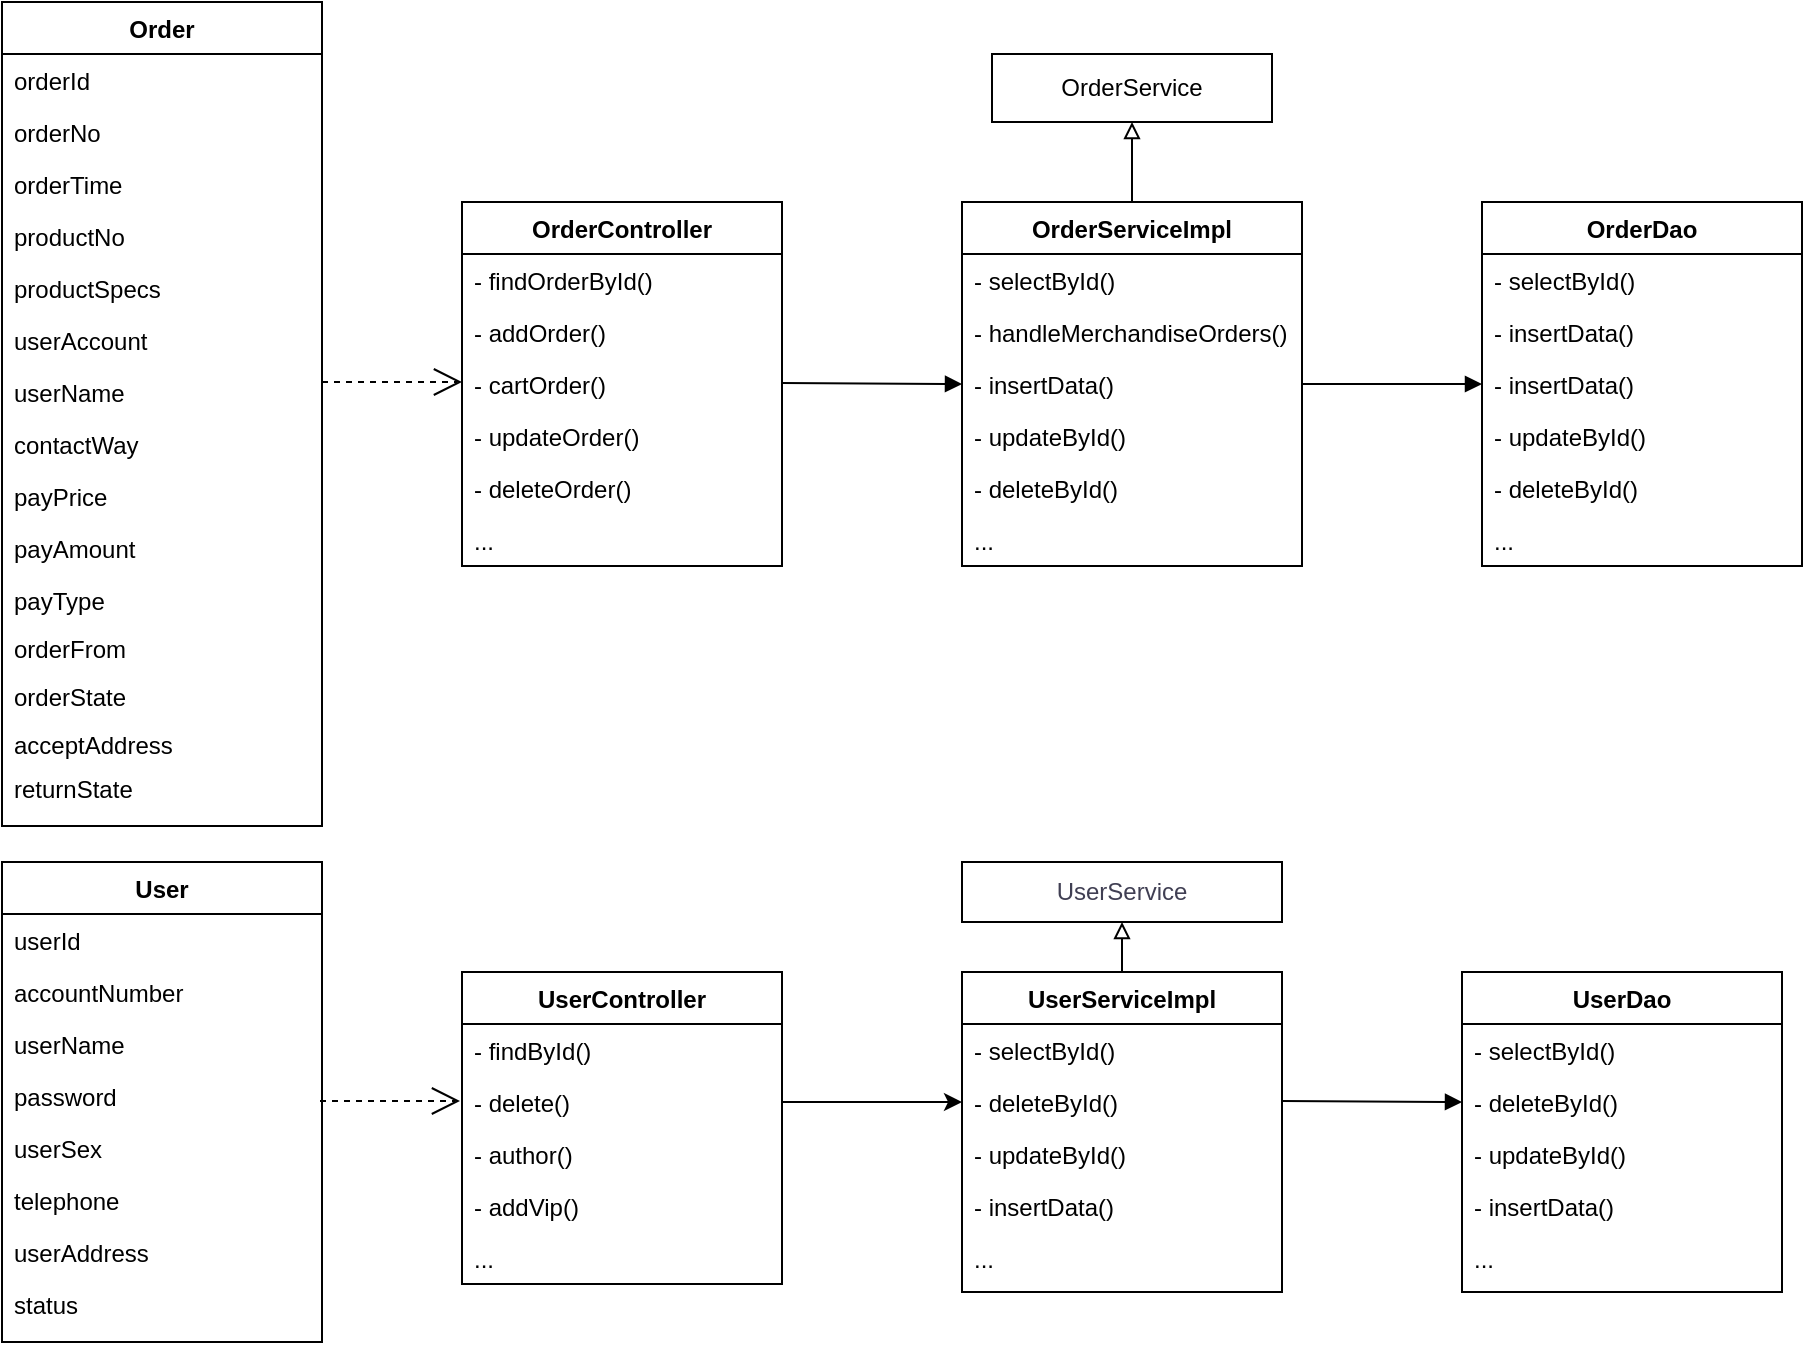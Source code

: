 <mxfile version="21.2.9" type="github">
  <diagram name="Page-1" id="KHka3jE2Y9y3afiLJQLX">
    <mxGraphModel dx="954" dy="615" grid="1" gridSize="10" guides="1" tooltips="1" connect="1" arrows="1" fold="1" page="1" pageScale="1" pageWidth="827" pageHeight="1169" math="0" shadow="0">
      <root>
        <mxCell id="0" />
        <mxCell id="1" parent="0" />
        <mxCell id="xEs9jO-MHW1hi5-NkXJM-1" value="Order" style="swimlane;fontStyle=1;align=center;verticalAlign=top;childLayout=stackLayout;horizontal=1;startSize=26;horizontalStack=0;resizeParent=1;resizeLast=0;collapsible=1;marginBottom=0;rounded=0;shadow=0;strokeWidth=1;" vertex="1" parent="1">
          <mxGeometry x="40" y="40" width="160" height="412" as="geometry">
            <mxRectangle x="230" y="140" width="160" height="26" as="alternateBounds" />
          </mxGeometry>
        </mxCell>
        <mxCell id="xEs9jO-MHW1hi5-NkXJM-2" value="orderId" style="text;align=left;verticalAlign=top;spacingLeft=4;spacingRight=4;overflow=hidden;rotatable=0;points=[[0,0.5],[1,0.5]];portConstraint=eastwest;" vertex="1" parent="xEs9jO-MHW1hi5-NkXJM-1">
          <mxGeometry y="26" width="160" height="26" as="geometry" />
        </mxCell>
        <mxCell id="xEs9jO-MHW1hi5-NkXJM-3" value="orderNo" style="text;align=left;verticalAlign=top;spacingLeft=4;spacingRight=4;overflow=hidden;rotatable=0;points=[[0,0.5],[1,0.5]];portConstraint=eastwest;rounded=0;shadow=0;html=0;" vertex="1" parent="xEs9jO-MHW1hi5-NkXJM-1">
          <mxGeometry y="52" width="160" height="26" as="geometry" />
        </mxCell>
        <mxCell id="xEs9jO-MHW1hi5-NkXJM-4" value="orderTime" style="text;align=left;verticalAlign=top;spacingLeft=4;spacingRight=4;overflow=hidden;rotatable=0;points=[[0,0.5],[1,0.5]];portConstraint=eastwest;rounded=0;shadow=0;html=0;" vertex="1" parent="xEs9jO-MHW1hi5-NkXJM-1">
          <mxGeometry y="78" width="160" height="26" as="geometry" />
        </mxCell>
        <mxCell id="xEs9jO-MHW1hi5-NkXJM-5" value="productNo" style="text;align=left;verticalAlign=top;spacingLeft=4;spacingRight=4;overflow=hidden;rotatable=0;points=[[0,0.5],[1,0.5]];portConstraint=eastwest;rounded=0;shadow=0;html=0;" vertex="1" parent="xEs9jO-MHW1hi5-NkXJM-1">
          <mxGeometry y="104" width="160" height="26" as="geometry" />
        </mxCell>
        <mxCell id="xEs9jO-MHW1hi5-NkXJM-6" value="productSpecs" style="text;align=left;verticalAlign=top;spacingLeft=4;spacingRight=4;overflow=hidden;rotatable=0;points=[[0,0.5],[1,0.5]];portConstraint=eastwest;rounded=0;shadow=0;html=0;" vertex="1" parent="xEs9jO-MHW1hi5-NkXJM-1">
          <mxGeometry y="130" width="160" height="26" as="geometry" />
        </mxCell>
        <mxCell id="xEs9jO-MHW1hi5-NkXJM-7" value="userAccount" style="text;align=left;verticalAlign=top;spacingLeft=4;spacingRight=4;overflow=hidden;rotatable=0;points=[[0,0.5],[1,0.5]];portConstraint=eastwest;rounded=0;shadow=0;html=0;" vertex="1" parent="xEs9jO-MHW1hi5-NkXJM-1">
          <mxGeometry y="156" width="160" height="26" as="geometry" />
        </mxCell>
        <mxCell id="xEs9jO-MHW1hi5-NkXJM-8" value="userName" style="text;align=left;verticalAlign=top;spacingLeft=4;spacingRight=4;overflow=hidden;rotatable=0;points=[[0,0.5],[1,0.5]];portConstraint=eastwest;rounded=0;shadow=0;html=0;" vertex="1" parent="xEs9jO-MHW1hi5-NkXJM-1">
          <mxGeometry y="182" width="160" height="26" as="geometry" />
        </mxCell>
        <mxCell id="xEs9jO-MHW1hi5-NkXJM-9" value="contactWay" style="text;align=left;verticalAlign=top;spacingLeft=4;spacingRight=4;overflow=hidden;rotatable=0;points=[[0,0.5],[1,0.5]];portConstraint=eastwest;rounded=0;shadow=0;html=0;" vertex="1" parent="xEs9jO-MHW1hi5-NkXJM-1">
          <mxGeometry y="208" width="160" height="26" as="geometry" />
        </mxCell>
        <mxCell id="xEs9jO-MHW1hi5-NkXJM-10" value="payPrice" style="text;align=left;verticalAlign=top;spacingLeft=4;spacingRight=4;overflow=hidden;rotatable=0;points=[[0,0.5],[1,0.5]];portConstraint=eastwest;rounded=0;shadow=0;html=0;" vertex="1" parent="xEs9jO-MHW1hi5-NkXJM-1">
          <mxGeometry y="234" width="160" height="26" as="geometry" />
        </mxCell>
        <mxCell id="xEs9jO-MHW1hi5-NkXJM-11" value="payAmount" style="text;align=left;verticalAlign=top;spacingLeft=4;spacingRight=4;overflow=hidden;rotatable=0;points=[[0,0.5],[1,0.5]];portConstraint=eastwest;rounded=0;shadow=0;html=0;" vertex="1" parent="xEs9jO-MHW1hi5-NkXJM-1">
          <mxGeometry y="260" width="160" height="26" as="geometry" />
        </mxCell>
        <mxCell id="xEs9jO-MHW1hi5-NkXJM-12" value="payType" style="text;align=left;verticalAlign=top;spacingLeft=4;spacingRight=4;overflow=hidden;rotatable=0;points=[[0,0.5],[1,0.5]];portConstraint=eastwest;rounded=0;shadow=0;html=0;" vertex="1" parent="xEs9jO-MHW1hi5-NkXJM-1">
          <mxGeometry y="286" width="160" height="24" as="geometry" />
        </mxCell>
        <mxCell id="xEs9jO-MHW1hi5-NkXJM-13" value="orderFrom" style="text;align=left;verticalAlign=top;spacingLeft=4;spacingRight=4;overflow=hidden;rotatable=0;points=[[0,0.5],[1,0.5]];portConstraint=eastwest;rounded=0;shadow=0;html=0;" vertex="1" parent="xEs9jO-MHW1hi5-NkXJM-1">
          <mxGeometry y="310" width="160" height="24" as="geometry" />
        </mxCell>
        <mxCell id="xEs9jO-MHW1hi5-NkXJM-14" value="orderState" style="text;align=left;verticalAlign=top;spacingLeft=4;spacingRight=4;overflow=hidden;rotatable=0;points=[[0,0.5],[1,0.5]];portConstraint=eastwest;rounded=0;shadow=0;html=0;" vertex="1" parent="xEs9jO-MHW1hi5-NkXJM-1">
          <mxGeometry y="334" width="160" height="24" as="geometry" />
        </mxCell>
        <mxCell id="xEs9jO-MHW1hi5-NkXJM-15" value="acceptAddress" style="text;align=left;verticalAlign=top;spacingLeft=4;spacingRight=4;overflow=hidden;rotatable=0;points=[[0,0.5],[1,0.5]];portConstraint=eastwest;rounded=0;shadow=0;html=0;" vertex="1" parent="xEs9jO-MHW1hi5-NkXJM-1">
          <mxGeometry y="358" width="160" height="22" as="geometry" />
        </mxCell>
        <mxCell id="xEs9jO-MHW1hi5-NkXJM-106" value="returnState" style="text;align=left;verticalAlign=top;spacingLeft=4;spacingRight=4;overflow=hidden;rotatable=0;points=[[0,0.5],[1,0.5]];portConstraint=eastwest;rounded=0;shadow=0;html=0;" vertex="1" parent="xEs9jO-MHW1hi5-NkXJM-1">
          <mxGeometry y="380" width="160" height="32" as="geometry" />
        </mxCell>
        <mxCell id="xEs9jO-MHW1hi5-NkXJM-16" value="OrderController" style="swimlane;fontStyle=1;align=center;verticalAlign=top;childLayout=stackLayout;horizontal=1;startSize=26;horizontalStack=0;resizeParent=1;resizeLast=0;collapsible=1;marginBottom=0;rounded=0;shadow=0;strokeWidth=1;" vertex="1" parent="1">
          <mxGeometry x="270" y="140" width="160" height="182" as="geometry">
            <mxRectangle x="550" y="140" width="160" height="26" as="alternateBounds" />
          </mxGeometry>
        </mxCell>
        <mxCell id="xEs9jO-MHW1hi5-NkXJM-17" value="- findOrderById()" style="text;align=left;verticalAlign=top;spacingLeft=4;spacingRight=4;overflow=hidden;rotatable=0;points=[[0,0.5],[1,0.5]];portConstraint=eastwest;" vertex="1" parent="xEs9jO-MHW1hi5-NkXJM-16">
          <mxGeometry y="26" width="160" height="26" as="geometry" />
        </mxCell>
        <mxCell id="xEs9jO-MHW1hi5-NkXJM-18" value="- addOrder()" style="text;align=left;verticalAlign=top;spacingLeft=4;spacingRight=4;overflow=hidden;rotatable=0;points=[[0,0.5],[1,0.5]];portConstraint=eastwest;rounded=0;shadow=0;html=0;" vertex="1" parent="xEs9jO-MHW1hi5-NkXJM-16">
          <mxGeometry y="52" width="160" height="26" as="geometry" />
        </mxCell>
        <mxCell id="xEs9jO-MHW1hi5-NkXJM-19" value="- cartOrder()" style="text;align=left;verticalAlign=top;spacingLeft=4;spacingRight=4;overflow=hidden;rotatable=0;points=[[0,0.5],[1,0.5]];portConstraint=eastwest;rounded=0;shadow=0;html=0;" vertex="1" parent="xEs9jO-MHW1hi5-NkXJM-16">
          <mxGeometry y="78" width="160" height="26" as="geometry" />
        </mxCell>
        <mxCell id="xEs9jO-MHW1hi5-NkXJM-20" value="- updateOrder()" style="text;align=left;verticalAlign=top;spacingLeft=4;spacingRight=4;overflow=hidden;rotatable=0;points=[[0,0.5],[1,0.5]];portConstraint=eastwest;rounded=0;shadow=0;html=0;" vertex="1" parent="xEs9jO-MHW1hi5-NkXJM-16">
          <mxGeometry y="104" width="160" height="26" as="geometry" />
        </mxCell>
        <mxCell id="xEs9jO-MHW1hi5-NkXJM-21" value="- deleteOrder()" style="text;align=left;verticalAlign=top;spacingLeft=4;spacingRight=4;overflow=hidden;rotatable=0;points=[[0,0.5],[1,0.5]];portConstraint=eastwest;rounded=0;shadow=0;html=0;" vertex="1" parent="xEs9jO-MHW1hi5-NkXJM-16">
          <mxGeometry y="130" width="160" height="26" as="geometry" />
        </mxCell>
        <mxCell id="xEs9jO-MHW1hi5-NkXJM-22" value="..." style="text;align=left;verticalAlign=top;spacingLeft=4;spacingRight=4;overflow=hidden;rotatable=0;points=[[0,0.5],[1,0.5]];portConstraint=eastwest;rounded=0;shadow=0;html=0;" vertex="1" parent="xEs9jO-MHW1hi5-NkXJM-16">
          <mxGeometry y="156" width="160" height="26" as="geometry" />
        </mxCell>
        <mxCell id="xEs9jO-MHW1hi5-NkXJM-23" style="edgeStyle=orthogonalEdgeStyle;rounded=0;orthogonalLoop=1;jettySize=auto;html=1;exitX=0.5;exitY=0;exitDx=0;exitDy=0;entryX=0.5;entryY=1;entryDx=0;entryDy=0;endArrow=block;endFill=0;" edge="1" parent="1" source="xEs9jO-MHW1hi5-NkXJM-24" target="xEs9jO-MHW1hi5-NkXJM-31">
          <mxGeometry relative="1" as="geometry" />
        </mxCell>
        <mxCell id="xEs9jO-MHW1hi5-NkXJM-24" value="OrderServiceImpl" style="swimlane;fontStyle=1;align=center;verticalAlign=top;childLayout=stackLayout;horizontal=1;startSize=26;horizontalStack=0;resizeParent=1;resizeLast=0;collapsible=1;marginBottom=0;rounded=0;shadow=0;strokeWidth=1;" vertex="1" parent="1">
          <mxGeometry x="520" y="140" width="170" height="182" as="geometry">
            <mxRectangle x="550" y="140" width="160" height="26" as="alternateBounds" />
          </mxGeometry>
        </mxCell>
        <mxCell id="xEs9jO-MHW1hi5-NkXJM-25" value="- selectById()" style="text;align=left;verticalAlign=top;spacingLeft=4;spacingRight=4;overflow=hidden;rotatable=0;points=[[0,0.5],[1,0.5]];portConstraint=eastwest;" vertex="1" parent="xEs9jO-MHW1hi5-NkXJM-24">
          <mxGeometry y="26" width="170" height="26" as="geometry" />
        </mxCell>
        <mxCell id="xEs9jO-MHW1hi5-NkXJM-26" value="- handleMerchandiseOrders()" style="text;align=left;verticalAlign=top;spacingLeft=4;spacingRight=4;overflow=hidden;rotatable=0;points=[[0,0.5],[1,0.5]];portConstraint=eastwest;rounded=0;shadow=0;html=0;" vertex="1" parent="xEs9jO-MHW1hi5-NkXJM-24">
          <mxGeometry y="52" width="170" height="26" as="geometry" />
        </mxCell>
        <mxCell id="xEs9jO-MHW1hi5-NkXJM-27" value="- insertData()" style="text;align=left;verticalAlign=top;spacingLeft=4;spacingRight=4;overflow=hidden;rotatable=0;points=[[0,0.5],[1,0.5]];portConstraint=eastwest;rounded=0;shadow=0;html=0;" vertex="1" parent="xEs9jO-MHW1hi5-NkXJM-24">
          <mxGeometry y="78" width="170" height="26" as="geometry" />
        </mxCell>
        <mxCell id="xEs9jO-MHW1hi5-NkXJM-28" value="- updateById()" style="text;align=left;verticalAlign=top;spacingLeft=4;spacingRight=4;overflow=hidden;rotatable=0;points=[[0,0.5],[1,0.5]];portConstraint=eastwest;rounded=0;shadow=0;html=0;" vertex="1" parent="xEs9jO-MHW1hi5-NkXJM-24">
          <mxGeometry y="104" width="170" height="26" as="geometry" />
        </mxCell>
        <mxCell id="xEs9jO-MHW1hi5-NkXJM-29" value="- deleteById()" style="text;align=left;verticalAlign=top;spacingLeft=4;spacingRight=4;overflow=hidden;rotatable=0;points=[[0,0.5],[1,0.5]];portConstraint=eastwest;rounded=0;shadow=0;html=0;" vertex="1" parent="xEs9jO-MHW1hi5-NkXJM-24">
          <mxGeometry y="130" width="170" height="26" as="geometry" />
        </mxCell>
        <mxCell id="xEs9jO-MHW1hi5-NkXJM-30" value="..." style="text;align=left;verticalAlign=top;spacingLeft=4;spacingRight=4;overflow=hidden;rotatable=0;points=[[0,0.5],[1,0.5]];portConstraint=eastwest;rounded=0;shadow=0;html=0;" vertex="1" parent="xEs9jO-MHW1hi5-NkXJM-24">
          <mxGeometry y="156" width="170" height="26" as="geometry" />
        </mxCell>
        <mxCell id="xEs9jO-MHW1hi5-NkXJM-31" value="OrderService" style="rounded=0;whiteSpace=wrap;html=1;" vertex="1" parent="1">
          <mxGeometry x="535" y="66" width="140" height="34" as="geometry" />
        </mxCell>
        <mxCell id="xEs9jO-MHW1hi5-NkXJM-32" value="OrderDao" style="swimlane;fontStyle=1;align=center;verticalAlign=top;childLayout=stackLayout;horizontal=1;startSize=26;horizontalStack=0;resizeParent=1;resizeLast=0;collapsible=1;marginBottom=0;rounded=0;shadow=0;strokeWidth=1;" vertex="1" parent="1">
          <mxGeometry x="780" y="140" width="160" height="182" as="geometry">
            <mxRectangle x="550" y="140" width="160" height="26" as="alternateBounds" />
          </mxGeometry>
        </mxCell>
        <mxCell id="xEs9jO-MHW1hi5-NkXJM-33" value="- selectById()" style="text;align=left;verticalAlign=top;spacingLeft=4;spacingRight=4;overflow=hidden;rotatable=0;points=[[0,0.5],[1,0.5]];portConstraint=eastwest;" vertex="1" parent="xEs9jO-MHW1hi5-NkXJM-32">
          <mxGeometry y="26" width="160" height="26" as="geometry" />
        </mxCell>
        <mxCell id="xEs9jO-MHW1hi5-NkXJM-34" value="- insertData()" style="text;align=left;verticalAlign=top;spacingLeft=4;spacingRight=4;overflow=hidden;rotatable=0;points=[[0,0.5],[1,0.5]];portConstraint=eastwest;rounded=0;shadow=0;html=0;" vertex="1" parent="xEs9jO-MHW1hi5-NkXJM-32">
          <mxGeometry y="52" width="160" height="26" as="geometry" />
        </mxCell>
        <mxCell id="xEs9jO-MHW1hi5-NkXJM-35" value="- insertData()" style="text;align=left;verticalAlign=top;spacingLeft=4;spacingRight=4;overflow=hidden;rotatable=0;points=[[0,0.5],[1,0.5]];portConstraint=eastwest;rounded=0;shadow=0;html=0;" vertex="1" parent="xEs9jO-MHW1hi5-NkXJM-32">
          <mxGeometry y="78" width="160" height="26" as="geometry" />
        </mxCell>
        <mxCell id="xEs9jO-MHW1hi5-NkXJM-36" value="- updateById()" style="text;align=left;verticalAlign=top;spacingLeft=4;spacingRight=4;overflow=hidden;rotatable=0;points=[[0,0.5],[1,0.5]];portConstraint=eastwest;rounded=0;shadow=0;html=0;" vertex="1" parent="xEs9jO-MHW1hi5-NkXJM-32">
          <mxGeometry y="104" width="160" height="26" as="geometry" />
        </mxCell>
        <mxCell id="xEs9jO-MHW1hi5-NkXJM-37" value="- deleteById()" style="text;align=left;verticalAlign=top;spacingLeft=4;spacingRight=4;overflow=hidden;rotatable=0;points=[[0,0.5],[1,0.5]];portConstraint=eastwest;rounded=0;shadow=0;html=0;" vertex="1" parent="xEs9jO-MHW1hi5-NkXJM-32">
          <mxGeometry y="130" width="160" height="26" as="geometry" />
        </mxCell>
        <mxCell id="xEs9jO-MHW1hi5-NkXJM-38" value="..." style="text;align=left;verticalAlign=top;spacingLeft=4;spacingRight=4;overflow=hidden;rotatable=0;points=[[0,0.5],[1,0.5]];portConstraint=eastwest;rounded=0;shadow=0;html=0;" vertex="1" parent="xEs9jO-MHW1hi5-NkXJM-32">
          <mxGeometry y="156" width="160" height="26" as="geometry" />
        </mxCell>
        <mxCell id="xEs9jO-MHW1hi5-NkXJM-39" value="" style="endArrow=open;endSize=12;dashed=1;html=1;rounded=0;" edge="1" parent="1">
          <mxGeometry width="160" relative="1" as="geometry">
            <mxPoint x="200" y="230" as="sourcePoint" />
            <mxPoint x="270" y="230" as="targetPoint" />
            <mxPoint as="offset" />
          </mxGeometry>
        </mxCell>
        <mxCell id="xEs9jO-MHW1hi5-NkXJM-40" value="" style="html=1;verticalAlign=bottom;endArrow=block;edgeStyle=elbowEdgeStyle;elbow=vertical;curved=0;rounded=0;entryX=0;entryY=0.5;entryDx=0;entryDy=0;" edge="1" parent="1" target="xEs9jO-MHW1hi5-NkXJM-27">
          <mxGeometry x="-0.005" width="80" relative="1" as="geometry">
            <mxPoint x="430" y="230.5" as="sourcePoint" />
            <mxPoint x="510" y="230.5" as="targetPoint" />
            <mxPoint as="offset" />
          </mxGeometry>
        </mxCell>
        <mxCell id="xEs9jO-MHW1hi5-NkXJM-41" value="" style="html=1;verticalAlign=bottom;endArrow=block;edgeStyle=elbowEdgeStyle;elbow=vertical;curved=0;rounded=0;entryX=0;entryY=0.5;entryDx=0;entryDy=0;" edge="1" parent="1" target="xEs9jO-MHW1hi5-NkXJM-35">
          <mxGeometry x="-0.005" width="80" relative="1" as="geometry">
            <mxPoint x="690" y="231" as="sourcePoint" />
            <mxPoint x="774" y="230.5" as="targetPoint" />
            <mxPoint as="offset" />
            <Array as="points" />
          </mxGeometry>
        </mxCell>
        <mxCell id="xEs9jO-MHW1hi5-NkXJM-74" value="User" style="swimlane;fontStyle=1;align=center;verticalAlign=top;childLayout=stackLayout;horizontal=1;startSize=26;horizontalStack=0;resizeParent=1;resizeLast=0;collapsible=1;marginBottom=0;rounded=0;shadow=0;strokeWidth=1;" vertex="1" parent="1">
          <mxGeometry x="40" y="470" width="160" height="240" as="geometry">
            <mxRectangle x="230" y="140" width="160" height="26" as="alternateBounds" />
          </mxGeometry>
        </mxCell>
        <mxCell id="xEs9jO-MHW1hi5-NkXJM-75" value="userId" style="text;align=left;verticalAlign=top;spacingLeft=4;spacingRight=4;overflow=hidden;rotatable=0;points=[[0,0.5],[1,0.5]];portConstraint=eastwest;" vertex="1" parent="xEs9jO-MHW1hi5-NkXJM-74">
          <mxGeometry y="26" width="160" height="26" as="geometry" />
        </mxCell>
        <mxCell id="xEs9jO-MHW1hi5-NkXJM-76" value="accountNumber" style="text;align=left;verticalAlign=top;spacingLeft=4;spacingRight=4;overflow=hidden;rotatable=0;points=[[0,0.5],[1,0.5]];portConstraint=eastwest;rounded=0;shadow=0;html=0;" vertex="1" parent="xEs9jO-MHW1hi5-NkXJM-74">
          <mxGeometry y="52" width="160" height="26" as="geometry" />
        </mxCell>
        <mxCell id="xEs9jO-MHW1hi5-NkXJM-77" value="userName" style="text;align=left;verticalAlign=top;spacingLeft=4;spacingRight=4;overflow=hidden;rotatable=0;points=[[0,0.5],[1,0.5]];portConstraint=eastwest;rounded=0;shadow=0;html=0;" vertex="1" parent="xEs9jO-MHW1hi5-NkXJM-74">
          <mxGeometry y="78" width="160" height="26" as="geometry" />
        </mxCell>
        <mxCell id="xEs9jO-MHW1hi5-NkXJM-78" value="password" style="text;align=left;verticalAlign=top;spacingLeft=4;spacingRight=4;overflow=hidden;rotatable=0;points=[[0,0.5],[1,0.5]];portConstraint=eastwest;rounded=0;shadow=0;html=0;" vertex="1" parent="xEs9jO-MHW1hi5-NkXJM-74">
          <mxGeometry y="104" width="160" height="26" as="geometry" />
        </mxCell>
        <mxCell id="xEs9jO-MHW1hi5-NkXJM-79" value="userSex" style="text;align=left;verticalAlign=top;spacingLeft=4;spacingRight=4;overflow=hidden;rotatable=0;points=[[0,0.5],[1,0.5]];portConstraint=eastwest;rounded=0;shadow=0;html=0;" vertex="1" parent="xEs9jO-MHW1hi5-NkXJM-74">
          <mxGeometry y="130" width="160" height="26" as="geometry" />
        </mxCell>
        <mxCell id="xEs9jO-MHW1hi5-NkXJM-80" value="telephone" style="text;align=left;verticalAlign=top;spacingLeft=4;spacingRight=4;overflow=hidden;rotatable=0;points=[[0,0.5],[1,0.5]];portConstraint=eastwest;rounded=0;shadow=0;html=0;" vertex="1" parent="xEs9jO-MHW1hi5-NkXJM-74">
          <mxGeometry y="156" width="160" height="26" as="geometry" />
        </mxCell>
        <mxCell id="xEs9jO-MHW1hi5-NkXJM-81" value="userAddress" style="text;align=left;verticalAlign=top;spacingLeft=4;spacingRight=4;overflow=hidden;rotatable=0;points=[[0,0.5],[1,0.5]];portConstraint=eastwest;rounded=0;shadow=0;html=0;" vertex="1" parent="xEs9jO-MHW1hi5-NkXJM-74">
          <mxGeometry y="182" width="160" height="26" as="geometry" />
        </mxCell>
        <mxCell id="xEs9jO-MHW1hi5-NkXJM-82" value="status" style="text;align=left;verticalAlign=top;spacingLeft=4;spacingRight=4;overflow=hidden;rotatable=0;points=[[0,0.5],[1,0.5]];portConstraint=eastwest;rounded=0;shadow=0;html=0;" vertex="1" parent="xEs9jO-MHW1hi5-NkXJM-74">
          <mxGeometry y="208" width="160" height="26" as="geometry" />
        </mxCell>
        <mxCell id="xEs9jO-MHW1hi5-NkXJM-83" value="UserController" style="swimlane;fontStyle=1;align=center;verticalAlign=top;childLayout=stackLayout;horizontal=1;startSize=26;horizontalStack=0;resizeParent=1;resizeLast=0;collapsible=1;marginBottom=0;rounded=0;shadow=0;strokeWidth=1;" vertex="1" parent="1">
          <mxGeometry x="270" y="525" width="160" height="156" as="geometry">
            <mxRectangle x="550" y="140" width="160" height="26" as="alternateBounds" />
          </mxGeometry>
        </mxCell>
        <mxCell id="xEs9jO-MHW1hi5-NkXJM-84" value="- findById()" style="text;align=left;verticalAlign=top;spacingLeft=4;spacingRight=4;overflow=hidden;rotatable=0;points=[[0,0.5],[1,0.5]];portConstraint=eastwest;" vertex="1" parent="xEs9jO-MHW1hi5-NkXJM-83">
          <mxGeometry y="26" width="160" height="26" as="geometry" />
        </mxCell>
        <mxCell id="xEs9jO-MHW1hi5-NkXJM-85" value="- delete()" style="text;align=left;verticalAlign=top;spacingLeft=4;spacingRight=4;overflow=hidden;rotatable=0;points=[[0,0.5],[1,0.5]];portConstraint=eastwest;rounded=0;shadow=0;html=0;" vertex="1" parent="xEs9jO-MHW1hi5-NkXJM-83">
          <mxGeometry y="52" width="160" height="26" as="geometry" />
        </mxCell>
        <mxCell id="xEs9jO-MHW1hi5-NkXJM-86" value="- author()" style="text;align=left;verticalAlign=top;spacingLeft=4;spacingRight=4;overflow=hidden;rotatable=0;points=[[0,0.5],[1,0.5]];portConstraint=eastwest;rounded=0;shadow=0;html=0;" vertex="1" parent="xEs9jO-MHW1hi5-NkXJM-83">
          <mxGeometry y="78" width="160" height="26" as="geometry" />
        </mxCell>
        <mxCell id="xEs9jO-MHW1hi5-NkXJM-87" value="- addVip()" style="text;align=left;verticalAlign=top;spacingLeft=4;spacingRight=4;overflow=hidden;rotatable=0;points=[[0,0.5],[1,0.5]];portConstraint=eastwest;rounded=0;shadow=0;html=0;" vertex="1" parent="xEs9jO-MHW1hi5-NkXJM-83">
          <mxGeometry y="104" width="160" height="26" as="geometry" />
        </mxCell>
        <mxCell id="xEs9jO-MHW1hi5-NkXJM-88" value="..." style="text;align=left;verticalAlign=top;spacingLeft=4;spacingRight=4;overflow=hidden;rotatable=0;points=[[0,0.5],[1,0.5]];portConstraint=eastwest;rounded=0;shadow=0;html=0;" vertex="1" parent="xEs9jO-MHW1hi5-NkXJM-83">
          <mxGeometry y="130" width="160" height="26" as="geometry" />
        </mxCell>
        <mxCell id="xEs9jO-MHW1hi5-NkXJM-89" style="edgeStyle=orthogonalEdgeStyle;rounded=0;orthogonalLoop=1;jettySize=auto;html=1;exitX=0.5;exitY=0;exitDx=0;exitDy=0;entryX=0.5;entryY=1;entryDx=0;entryDy=0;endArrow=block;endFill=0;" edge="1" parent="1" source="xEs9jO-MHW1hi5-NkXJM-90" target="xEs9jO-MHW1hi5-NkXJM-96">
          <mxGeometry relative="1" as="geometry" />
        </mxCell>
        <mxCell id="xEs9jO-MHW1hi5-NkXJM-90" value="UserServiceImpl" style="swimlane;fontStyle=1;align=center;verticalAlign=top;childLayout=stackLayout;horizontal=1;startSize=26;horizontalStack=0;resizeParent=1;resizeLast=0;collapsible=1;marginBottom=0;rounded=0;shadow=0;strokeWidth=1;" vertex="1" parent="1">
          <mxGeometry x="520" y="525" width="160" height="160" as="geometry">
            <mxRectangle x="550" y="140" width="160" height="26" as="alternateBounds" />
          </mxGeometry>
        </mxCell>
        <mxCell id="xEs9jO-MHW1hi5-NkXJM-91" value="- selectById()" style="text;align=left;verticalAlign=top;spacingLeft=4;spacingRight=4;overflow=hidden;rotatable=0;points=[[0,0.5],[1,0.5]];portConstraint=eastwest;" vertex="1" parent="xEs9jO-MHW1hi5-NkXJM-90">
          <mxGeometry y="26" width="160" height="26" as="geometry" />
        </mxCell>
        <mxCell id="xEs9jO-MHW1hi5-NkXJM-92" value="- deleteById()" style="text;align=left;verticalAlign=top;spacingLeft=4;spacingRight=4;overflow=hidden;rotatable=0;points=[[0,0.5],[1,0.5]];portConstraint=eastwest;rounded=0;shadow=0;html=0;" vertex="1" parent="xEs9jO-MHW1hi5-NkXJM-90">
          <mxGeometry y="52" width="160" height="26" as="geometry" />
        </mxCell>
        <mxCell id="xEs9jO-MHW1hi5-NkXJM-93" value="- updateById()" style="text;align=left;verticalAlign=top;spacingLeft=4;spacingRight=4;overflow=hidden;rotatable=0;points=[[0,0.5],[1,0.5]];portConstraint=eastwest;rounded=0;shadow=0;html=0;" vertex="1" parent="xEs9jO-MHW1hi5-NkXJM-90">
          <mxGeometry y="78" width="160" height="26" as="geometry" />
        </mxCell>
        <mxCell id="xEs9jO-MHW1hi5-NkXJM-94" value="- insertData()" style="text;align=left;verticalAlign=top;spacingLeft=4;spacingRight=4;overflow=hidden;rotatable=0;points=[[0,0.5],[1,0.5]];portConstraint=eastwest;rounded=0;shadow=0;html=0;" vertex="1" parent="xEs9jO-MHW1hi5-NkXJM-90">
          <mxGeometry y="104" width="160" height="26" as="geometry" />
        </mxCell>
        <mxCell id="xEs9jO-MHW1hi5-NkXJM-95" value="..." style="text;align=left;verticalAlign=top;spacingLeft=4;spacingRight=4;overflow=hidden;rotatable=0;points=[[0,0.5],[1,0.5]];portConstraint=eastwest;rounded=0;shadow=0;html=0;" vertex="1" parent="xEs9jO-MHW1hi5-NkXJM-90">
          <mxGeometry y="130" width="160" height="26" as="geometry" />
        </mxCell>
        <mxCell id="xEs9jO-MHW1hi5-NkXJM-96" value="&lt;pre style=&quot;color: rgb(64, 63, 83); font-size: 9pt;&quot;&gt;&lt;pre style=&quot;font-size: 9pt;&quot;&gt;&lt;font face=&quot;Helvetica&quot;&gt;UserService&lt;/font&gt;&lt;/pre&gt;&lt;/pre&gt;" style="rounded=0;whiteSpace=wrap;html=1;" vertex="1" parent="1">
          <mxGeometry x="520" y="470" width="160" height="30" as="geometry" />
        </mxCell>
        <mxCell id="xEs9jO-MHW1hi5-NkXJM-97" value="UserDao" style="swimlane;fontStyle=1;align=center;verticalAlign=top;childLayout=stackLayout;horizontal=1;startSize=26;horizontalStack=0;resizeParent=1;resizeLast=0;collapsible=1;marginBottom=0;rounded=0;shadow=0;strokeWidth=1;" vertex="1" parent="1">
          <mxGeometry x="770" y="525" width="160" height="160" as="geometry">
            <mxRectangle x="550" y="140" width="160" height="26" as="alternateBounds" />
          </mxGeometry>
        </mxCell>
        <mxCell id="xEs9jO-MHW1hi5-NkXJM-98" value="- selectById()" style="text;align=left;verticalAlign=top;spacingLeft=4;spacingRight=4;overflow=hidden;rotatable=0;points=[[0,0.5],[1,0.5]];portConstraint=eastwest;" vertex="1" parent="xEs9jO-MHW1hi5-NkXJM-97">
          <mxGeometry y="26" width="160" height="26" as="geometry" />
        </mxCell>
        <mxCell id="xEs9jO-MHW1hi5-NkXJM-99" value="- deleteById()" style="text;align=left;verticalAlign=top;spacingLeft=4;spacingRight=4;overflow=hidden;rotatable=0;points=[[0,0.5],[1,0.5]];portConstraint=eastwest;rounded=0;shadow=0;html=0;" vertex="1" parent="xEs9jO-MHW1hi5-NkXJM-97">
          <mxGeometry y="52" width="160" height="26" as="geometry" />
        </mxCell>
        <mxCell id="xEs9jO-MHW1hi5-NkXJM-100" value="- updateById()" style="text;align=left;verticalAlign=top;spacingLeft=4;spacingRight=4;overflow=hidden;rotatable=0;points=[[0,0.5],[1,0.5]];portConstraint=eastwest;rounded=0;shadow=0;html=0;" vertex="1" parent="xEs9jO-MHW1hi5-NkXJM-97">
          <mxGeometry y="78" width="160" height="26" as="geometry" />
        </mxCell>
        <mxCell id="xEs9jO-MHW1hi5-NkXJM-101" value="- insertData()" style="text;align=left;verticalAlign=top;spacingLeft=4;spacingRight=4;overflow=hidden;rotatable=0;points=[[0,0.5],[1,0.5]];portConstraint=eastwest;rounded=0;shadow=0;html=0;" vertex="1" parent="xEs9jO-MHW1hi5-NkXJM-97">
          <mxGeometry y="104" width="160" height="26" as="geometry" />
        </mxCell>
        <mxCell id="xEs9jO-MHW1hi5-NkXJM-102" value="..." style="text;align=left;verticalAlign=top;spacingLeft=4;spacingRight=4;overflow=hidden;rotatable=0;points=[[0,0.5],[1,0.5]];portConstraint=eastwest;rounded=0;shadow=0;html=0;" vertex="1" parent="xEs9jO-MHW1hi5-NkXJM-97">
          <mxGeometry y="130" width="160" height="26" as="geometry" />
        </mxCell>
        <mxCell id="xEs9jO-MHW1hi5-NkXJM-103" value="" style="endArrow=open;endSize=12;dashed=1;html=1;rounded=0;" edge="1" parent="1">
          <mxGeometry width="160" relative="1" as="geometry">
            <mxPoint x="199" y="589.5" as="sourcePoint" />
            <mxPoint x="269" y="589.5" as="targetPoint" />
            <mxPoint as="offset" />
          </mxGeometry>
        </mxCell>
        <mxCell id="xEs9jO-MHW1hi5-NkXJM-104" value="" style="html=1;verticalAlign=bottom;endArrow=block;edgeStyle=elbowEdgeStyle;elbow=vertical;curved=0;rounded=0;entryX=0;entryY=0.5;entryDx=0;entryDy=0;" edge="1" parent="1">
          <mxGeometry x="-0.005" width="80" relative="1" as="geometry">
            <mxPoint x="680" y="589.5" as="sourcePoint" />
            <mxPoint x="770" y="590" as="targetPoint" />
            <mxPoint as="offset" />
          </mxGeometry>
        </mxCell>
        <mxCell id="xEs9jO-MHW1hi5-NkXJM-105" style="edgeStyle=orthogonalEdgeStyle;rounded=0;orthogonalLoop=1;jettySize=auto;html=1;exitX=1;exitY=0.5;exitDx=0;exitDy=0;entryX=0;entryY=0.5;entryDx=0;entryDy=0;" edge="1" parent="1" source="xEs9jO-MHW1hi5-NkXJM-85" target="xEs9jO-MHW1hi5-NkXJM-92">
          <mxGeometry relative="1" as="geometry" />
        </mxCell>
      </root>
    </mxGraphModel>
  </diagram>
</mxfile>
